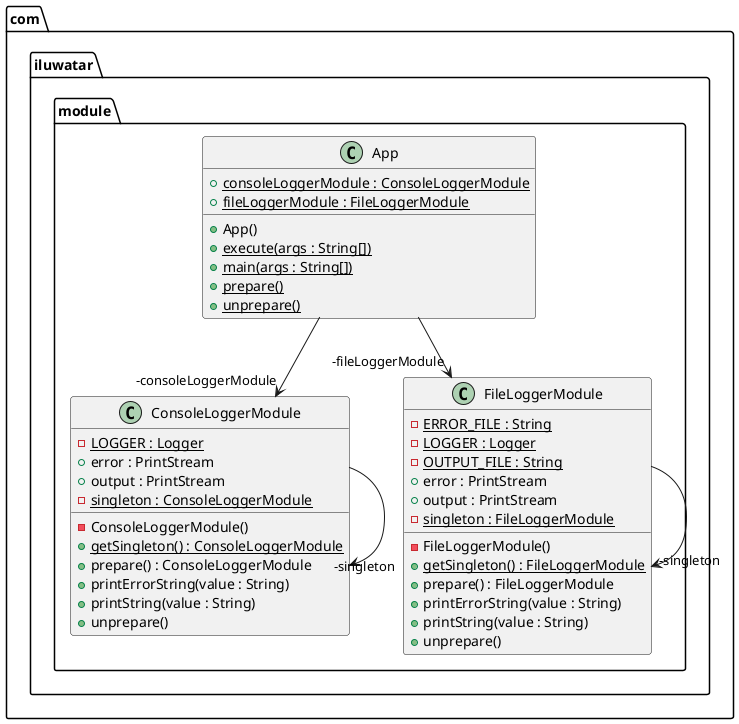 @startuml
package com.iluwatar.module {
  class App {
    + consoleLoggerModule : ConsoleLoggerModule {static}
    + fileLoggerModule : FileLoggerModule {static}
    + App()
    + execute(args : String[]) {static}
    + main(args : String[]) {static}
    + prepare() {static}
    + unprepare() {static}
  }
  class ConsoleLoggerModule {
    - LOGGER : Logger {static}
    + error : PrintStream
    + output : PrintStream
    - singleton : ConsoleLoggerModule {static}
    - ConsoleLoggerModule()
    + getSingleton() : ConsoleLoggerModule {static}
    + prepare() : ConsoleLoggerModule
    + printErrorString(value : String)
    + printString(value : String)
    + unprepare()
  }
  class FileLoggerModule {
    - ERROR_FILE : String {static}
    - LOGGER : Logger {static}
    - OUTPUT_FILE : String {static}
    + error : PrintStream
    + output : PrintStream
    - singleton : FileLoggerModule {static}
    - FileLoggerModule()
    + getSingleton() : FileLoggerModule {static}
    + prepare() : FileLoggerModule
    + printErrorString(value : String)
    + printString(value : String)
    + unprepare()
  }
}
FileLoggerModule -->  "-singleton" FileLoggerModule
App -->  "-consoleLoggerModule" ConsoleLoggerModule
ConsoleLoggerModule -->  "-singleton" ConsoleLoggerModule
App -->  "-fileLoggerModule" FileLoggerModule
@enduml